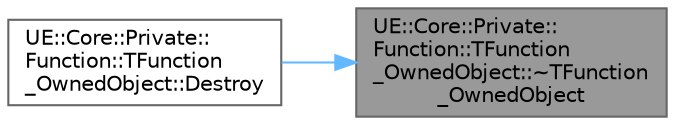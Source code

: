 digraph "UE::Core::Private::Function::TFunction_OwnedObject::~TFunction_OwnedObject"
{
 // INTERACTIVE_SVG=YES
 // LATEX_PDF_SIZE
  bgcolor="transparent";
  edge [fontname=Helvetica,fontsize=10,labelfontname=Helvetica,labelfontsize=10];
  node [fontname=Helvetica,fontsize=10,shape=box,height=0.2,width=0.4];
  rankdir="RL";
  Node1 [id="Node000001",label="UE::Core::Private::\lFunction::TFunction\l_OwnedObject::~TFunction\l_OwnedObject",height=0.2,width=0.4,color="gray40", fillcolor="grey60", style="filled", fontcolor="black",tooltip=" "];
  Node1 -> Node2 [id="edge1_Node000001_Node000002",dir="back",color="steelblue1",style="solid",tooltip=" "];
  Node2 [id="Node000002",label="UE::Core::Private::\lFunction::TFunction\l_OwnedObject::Destroy",height=0.2,width=0.4,color="grey40", fillcolor="white", style="filled",URL="$d5/d2b/structUE_1_1Core_1_1Private_1_1Function_1_1TFunction__OwnedObject.html#a73b9633f45a5122aa3f58f0da7cb0381",tooltip="Destructor."];
}
